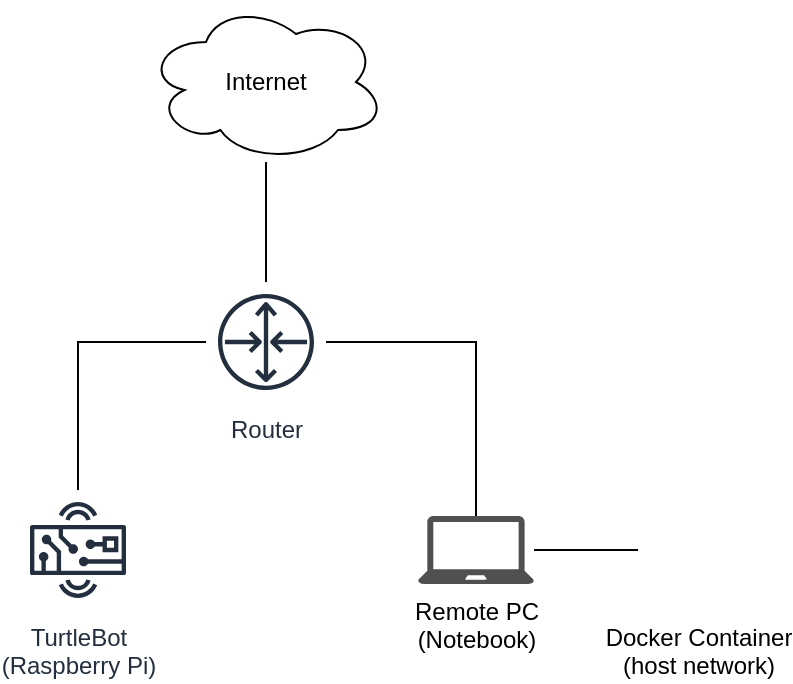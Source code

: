<mxfile>
    <diagram id="N7kFsLUI7DPXq_OgNVCy" name="network_setuo">
        <mxGraphModel dx="1145" dy="882" grid="1" gridSize="10" guides="1" tooltips="1" connect="1" arrows="1" fold="1" page="1" pageScale="1" pageWidth="827" pageHeight="1169" math="0" shadow="0">
            <root>
                <mxCell id="0"/>
                <mxCell id="1" parent="0"/>
                <mxCell id="5uWAnqHbDmkjdx9ng6SV-3" value="" style="edgeStyle=orthogonalEdgeStyle;rounded=0;orthogonalLoop=1;jettySize=auto;html=1;endArrow=none;endFill=0;" parent="1" source="5uWAnqHbDmkjdx9ng6SV-1" target="5uWAnqHbDmkjdx9ng6SV-2" edge="1">
                    <mxGeometry relative="1" as="geometry"/>
                </mxCell>
                <mxCell id="5uWAnqHbDmkjdx9ng6SV-8" style="edgeStyle=orthogonalEdgeStyle;rounded=0;orthogonalLoop=1;jettySize=auto;html=1;endArrow=none;endFill=0;" parent="1" source="5uWAnqHbDmkjdx9ng6SV-1" target="5uWAnqHbDmkjdx9ng6SV-5" edge="1">
                    <mxGeometry relative="1" as="geometry"/>
                </mxCell>
                <mxCell id="5uWAnqHbDmkjdx9ng6SV-12" style="edgeStyle=orthogonalEdgeStyle;rounded=0;orthogonalLoop=1;jettySize=auto;html=1;endArrow=none;endFill=0;" parent="1" source="5uWAnqHbDmkjdx9ng6SV-1" target="5uWAnqHbDmkjdx9ng6SV-11" edge="1">
                    <mxGeometry relative="1" as="geometry"/>
                </mxCell>
                <mxCell id="5uWAnqHbDmkjdx9ng6SV-1" value="Router" style="sketch=0;outlineConnect=0;fontColor=#232F3E;gradientColor=none;strokeColor=#232F3E;fillColor=#ffffff;dashed=0;verticalLabelPosition=bottom;verticalAlign=top;align=center;html=1;fontSize=12;fontStyle=0;aspect=fixed;shape=mxgraph.aws4.resourceIcon;resIcon=mxgraph.aws4.router;" parent="1" vertex="1">
                    <mxGeometry x="384" y="260" width="60" height="60" as="geometry"/>
                </mxCell>
                <mxCell id="5uWAnqHbDmkjdx9ng6SV-2" value="Internet" style="ellipse;shape=cloud;whiteSpace=wrap;html=1;" parent="1" vertex="1">
                    <mxGeometry x="354" y="120" width="120" height="80" as="geometry"/>
                </mxCell>
                <mxCell id="5uWAnqHbDmkjdx9ng6SV-14" value="" style="edgeStyle=orthogonalEdgeStyle;rounded=0;orthogonalLoop=1;jettySize=auto;html=1;endArrow=none;endFill=0;" parent="1" source="5uWAnqHbDmkjdx9ng6SV-5" target="5uWAnqHbDmkjdx9ng6SV-13" edge="1">
                    <mxGeometry relative="1" as="geometry"/>
                </mxCell>
                <mxCell id="5uWAnqHbDmkjdx9ng6SV-5" value="Remote PC&lt;br&gt;(Notebook)" style="sketch=0;pointerEvents=1;shadow=0;dashed=0;html=1;strokeColor=none;fillColor=#505050;labelPosition=center;verticalLabelPosition=bottom;verticalAlign=top;outlineConnect=0;align=center;shape=mxgraph.office.devices.laptop;" parent="1" vertex="1">
                    <mxGeometry x="490" y="377" width="58" height="34" as="geometry"/>
                </mxCell>
                <mxCell id="5uWAnqHbDmkjdx9ng6SV-11" value="TurtleBot&lt;br&gt;(Raspberry Pi)" style="sketch=0;outlineConnect=0;fontColor=#232F3E;gradientColor=none;strokeColor=#232F3E;fillColor=#ffffff;dashed=0;verticalLabelPosition=bottom;verticalAlign=top;align=center;html=1;fontSize=12;fontStyle=0;aspect=fixed;shape=mxgraph.aws4.resourceIcon;resIcon=mxgraph.aws4.hardware_board;" parent="1" vertex="1">
                    <mxGeometry x="290" y="364" width="60" height="60" as="geometry"/>
                </mxCell>
                <mxCell id="5uWAnqHbDmkjdx9ng6SV-13" value="Docker Container&lt;br&gt;(host network)" style="shape=image;html=1;verticalAlign=top;verticalLabelPosition=bottom;labelBackgroundColor=#ffffff;imageAspect=0;aspect=fixed;image=https://cdn0.iconfinder.com/data/icons/social-media-2104/24/social_media_social_media_logo_docker-128.png;strokeColor=#0db7ed;fillColor=#0DB7ED;" parent="1" vertex="1">
                    <mxGeometry x="600" y="364" width="60" height="60" as="geometry"/>
                </mxCell>
            </root>
        </mxGraphModel>
    </diagram>
    <diagram id="GYqA0iKEIof3ib75Sk1x" name="navigation">
        <mxGraphModel dx="1145" dy="882" grid="1" gridSize="10" guides="1" tooltips="1" connect="1" arrows="1" fold="1" page="1" pageScale="1" pageWidth="827" pageHeight="1169" math="0" shadow="0">
            <root>
                <mxCell id="uI_jkbLfS4lVOkZ_wGY0-0"/>
                <mxCell id="uI_jkbLfS4lVOkZ_wGY0-1" parent="uI_jkbLfS4lVOkZ_wGY0-0"/>
                <mxCell id="xAvLtei4nqubrgY7evRn-0" value="" style="html=1;dashed=0;whitespace=wrap;shape=mxgraph.dfd.loop" vertex="1" parent="uI_jkbLfS4lVOkZ_wGY0-1">
                    <mxGeometry x="170" y="400" width="80" height="30" as="geometry"/>
                </mxCell>
            </root>
        </mxGraphModel>
    </diagram>
    <diagram id="iyv2KdPR3YlmRDOZlvnY" name="docker">
        <mxGraphModel dx="1145" dy="882" grid="1" gridSize="10" guides="1" tooltips="1" connect="1" arrows="1" fold="1" page="1" pageScale="1" pageWidth="827" pageHeight="1169" math="0" shadow="0">
            <root>
                <mxCell id="wlFTbynYSo1CQGIzl9f9-0"/>
                <mxCell id="wlFTbynYSo1CQGIzl9f9-1" parent="wlFTbynYSo1CQGIzl9f9-0"/>
            </root>
        </mxGraphModel>
    </diagram>
</mxfile>